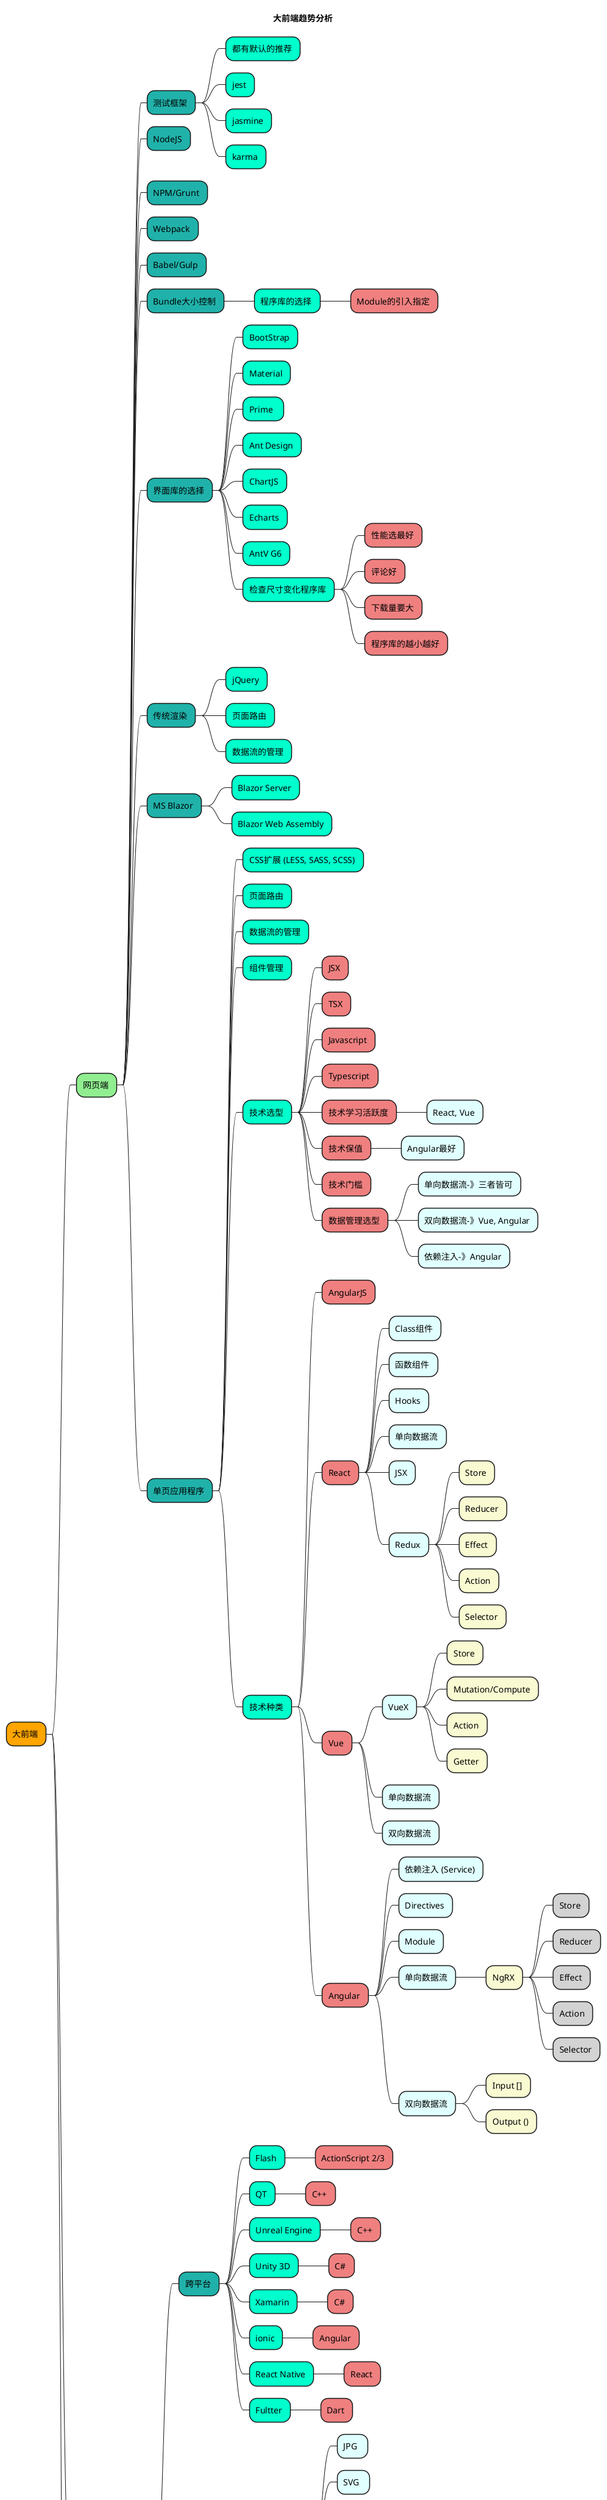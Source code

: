 @startmindmap
<style>
mindmapDiagram {
    .level1 {
        BackgroundColor Orange
    }
    .level2 {
        BackgroundColor lightgreen
    }
    .level3 {
        BackgroundColor LightSeaGreen
    }

    .level4 {
        BackgroundColor #00ffcc
    }

    .level5 {
        BackgroundColor LightCoral
    }
    .level6 {
        BackgroundColor LightCyan
    }
    .level7 {
        BackgroundColor LightGoldenRodYellow
    }
    .level8 {
        BackgroundColor LightGrey
    }
    .level9 {
        BackgroundColor LightSalmon
    }
    .level10 {
        BackgroundColor LightYellow
    }
}
</style>
title 大前端趋势分析


* 大前端 <<level1>>
** 网页端 <<level2>>
*** 测试框架 <<level3>>
**** 都有默认的推荐 <<level4>>
**** jest <<level4>>
**** jasmine <<level4>>
**** karma <<level4>>
*** NodeJS <<level3>>
*** NPM/Grunt <<level3>>
*** Webpack <<level3>>
*** Babel/Gulp <<level3>>
*** Bundle大小控制 <<level3>>
**** 程序库的选择 <<level4>>
***** Module的引入指定 <<level5>>
*** 界面库的选择 <<level3>>
**** BootStrap <<level4>>
**** Material <<level4>>
**** Prime  <<level4>>
**** Ant Design <<level4>>
**** ChartJS <<level4>>
**** Echarts <<level4>>
**** AntV G6 <<level4>>
**** 检查尺寸变化程序库 <<level4>>
***** 性能选最好 <<level5>>
***** 评论好 <<level5>>
***** 下载量要大 <<level5>>
***** 程序库的越小越好 <<level5>>
*** 传统渲染 <<level3>>
**** jQuery <<level4>>
**** 页面路由 <<level4>>
**** 数据流的管理 <<level4>>
*** MS Blazor <<level3>>
**** Blazor Server <<level4>>
**** Blazor Web Assembly <<level4>>
*** 单页应用程序 <<level3>>
**** CSS扩展 (LESS, SASS, SCSS) <<level4>>
**** 页面路由 <<level4>>
**** 数据流的管理 <<level4>>
**** 组件管理 <<level4>>
**** 技术选型 <<level4>>
***** JSX <<level5>>
***** TSX <<level5>>
***** Javascript <<level5>>
***** Typescript <<level5>>
***** 技术学习活跃度 <<level5>>
****** React, Vue <<level6>>
***** 技术保值 <<level5>>
****** Angular最好 <<level6>>
***** 技术门槛 <<level5>>
***** 数据管理选型 <<level5>>
****** 单向数据流-》三者皆可 <<level6>>
****** 双向数据流-》Vue, Angular <<level6>>
****** 依赖注入-》Angular <<level6>>
**** 技术种类 <<level4>>
***** AngularJS <<level5>>
***** React <<level5>>
****** Class组件 <<level6>>
****** 函数组件 <<level6>>
****** Hooks <<level6>>
****** 单向数据流 <<level6>>
****** JSX <<level6>>
****** Redux <<level6>>
******* Store <<level7>>
******* Reducer <<level7>>
******* Effect <<level7>>
******* Action <<level7>>
******* Selector <<level7>>
***** Vue <<level5>>
****** VueX <<level6>>
******* Store <<level7>>
******* Mutation/Compute <<level7>>
******* Action <<level7>>
******* Getter <<level7>>
****** 单向数据流 <<level6>>
****** 双向数据流 <<level6>>
***** Angular <<level5>>
****** 依赖注入 (Service) <<level6>>
****** Directives <<level6>>
****** Module <<level6>>
****** 单向数据流 <<level6>>
******* NgRX <<level7>>
******** Store <<level8>>
******** Reducer <<level8>>
******** Effect <<level8>>
******** Action <<level8>>
******** Selector <<level8>>
****** 双向数据流 <<level6>>
******* Input [] <<level7>>
******* Output () <<level7>>

** 移动（手机端）<<level2>>

*** 跨平台 <<level3>>
**** Flash <<level4>>
***** ActionScript 2/3 <<level5>>
**** QT <<level4>>
***** C++ <<level5>>
**** Unreal Engine <<level4>>
***** C++ <<level5>>
**** Unity 3D <<level4>>
***** C# <<level5>>
**** Xamarin <<level4>>
***** C# <<level5>>
**** ionic <<level4>>
***** Angular <<level5>>
**** React Native <<level4>>
***** React <<level5>>
**** Fultter <<level4>>
***** Dart <<level5>>
*** 原生开发 <<level3>>
**** Android  <<level4>>
***** JPG  <<level6>>
***** SVG  <<level6>>
***** PNG  <<level6>>
***** XML  <<level6>>
***** Java  <<level6>>
***** Kotlin  <<level6>>
***** C/C++  <<level6>>
**** iOS  <<level4>>
***** PDF  <<level5>>
***** Objective-C  <<level5>>
***** Swift  <<level5>>
***** C/C++ <<level5>>
**** Windows Phone  <<level4>>
***** JPG  <<level5>>
***** SVG  <<level5>>
***** PNG  <<level5>>
***** C#  <<level5>>
***** WPF  <<level5>>
***** XAML  <<level5>>
** 桌面端 <<level2>>
*** Electron <<level3>>
**** Javascript, html, css <<level4>>
*** 逐渐没落的技术 <<level3>>
**** Java Swing <<level4>>
**** Delphi <<level4>>
*** Java FX <<level3>>
**** Java <<level4>>
*** MFC <<level3>>
**** C++ <<level4>>
*** WPF <<level3>>
**** C# <<level4>>
*** VB.Net <<level3>>
**** VB <<level4>>
*** WinForm <<level3>>
**** C# <<level4>>
*** QT <<level3>>
**** C++ <<level4>>
*** Unity 3D <<level3>>
**** C# <<level4>>
*** Unreal Engine <<level3>>
**** C++ <<level4>>
@endmindmap